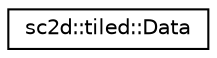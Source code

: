 digraph "Graphical Class Hierarchy"
{
  edge [fontname="Helvetica",fontsize="10",labelfontname="Helvetica",labelfontsize="10"];
  node [fontname="Helvetica",fontsize="10",shape=record];
  rankdir="LR";
  Node0 [label="sc2d::tiled::Data",height=0.2,width=0.4,color="black", fillcolor="white", style="filled",URL="$structsc2d_1_1tiled_1_1Data.html"];
}

